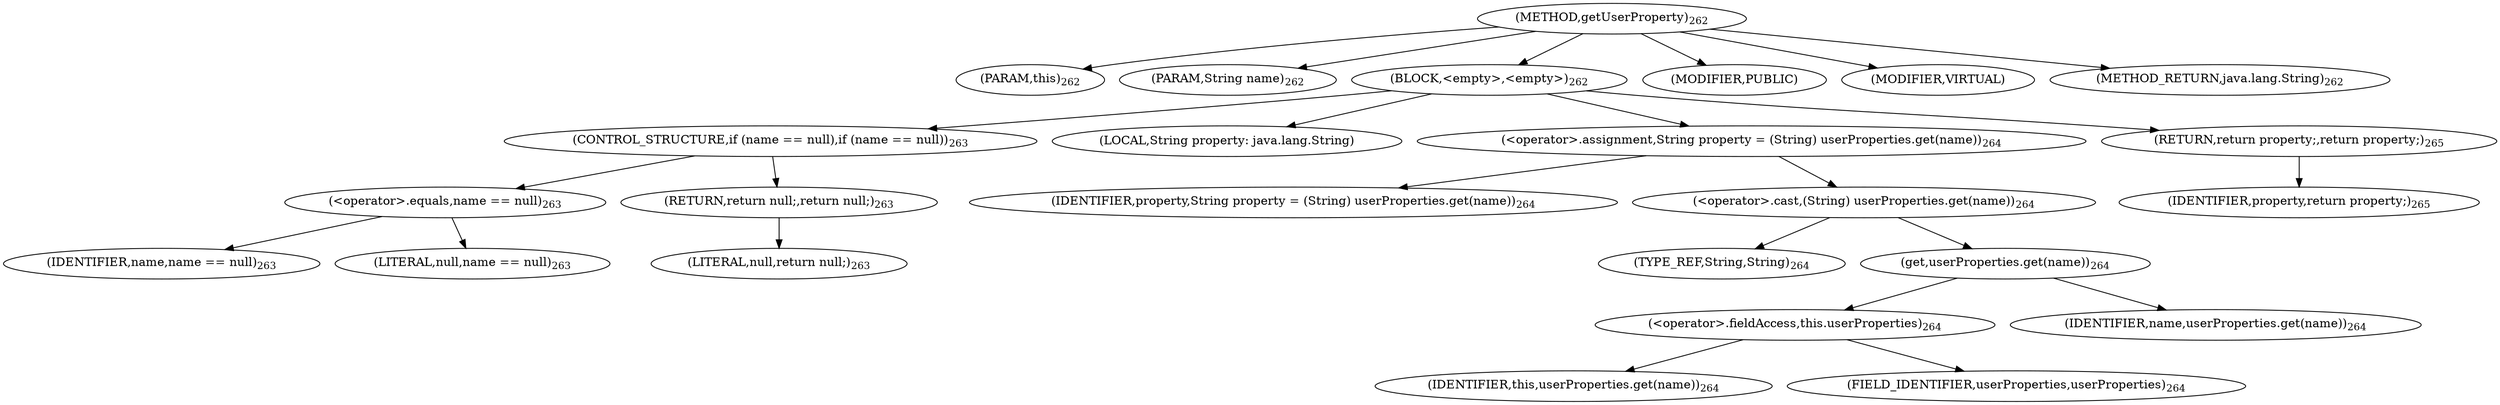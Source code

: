 digraph "getUserProperty" {  
"768" [label = <(METHOD,getUserProperty)<SUB>262</SUB>> ]
"769" [label = <(PARAM,this)<SUB>262</SUB>> ]
"770" [label = <(PARAM,String name)<SUB>262</SUB>> ]
"771" [label = <(BLOCK,&lt;empty&gt;,&lt;empty&gt;)<SUB>262</SUB>> ]
"772" [label = <(CONTROL_STRUCTURE,if (name == null),if (name == null))<SUB>263</SUB>> ]
"773" [label = <(&lt;operator&gt;.equals,name == null)<SUB>263</SUB>> ]
"774" [label = <(IDENTIFIER,name,name == null)<SUB>263</SUB>> ]
"775" [label = <(LITERAL,null,name == null)<SUB>263</SUB>> ]
"776" [label = <(RETURN,return null;,return null;)<SUB>263</SUB>> ]
"777" [label = <(LITERAL,null,return null;)<SUB>263</SUB>> ]
"778" [label = <(LOCAL,String property: java.lang.String)> ]
"779" [label = <(&lt;operator&gt;.assignment,String property = (String) userProperties.get(name))<SUB>264</SUB>> ]
"780" [label = <(IDENTIFIER,property,String property = (String) userProperties.get(name))<SUB>264</SUB>> ]
"781" [label = <(&lt;operator&gt;.cast,(String) userProperties.get(name))<SUB>264</SUB>> ]
"782" [label = <(TYPE_REF,String,String)<SUB>264</SUB>> ]
"783" [label = <(get,userProperties.get(name))<SUB>264</SUB>> ]
"784" [label = <(&lt;operator&gt;.fieldAccess,this.userProperties)<SUB>264</SUB>> ]
"785" [label = <(IDENTIFIER,this,userProperties.get(name))<SUB>264</SUB>> ]
"786" [label = <(FIELD_IDENTIFIER,userProperties,userProperties)<SUB>264</SUB>> ]
"787" [label = <(IDENTIFIER,name,userProperties.get(name))<SUB>264</SUB>> ]
"788" [label = <(RETURN,return property;,return property;)<SUB>265</SUB>> ]
"789" [label = <(IDENTIFIER,property,return property;)<SUB>265</SUB>> ]
"790" [label = <(MODIFIER,PUBLIC)> ]
"791" [label = <(MODIFIER,VIRTUAL)> ]
"792" [label = <(METHOD_RETURN,java.lang.String)<SUB>262</SUB>> ]
  "768" -> "769" 
  "768" -> "770" 
  "768" -> "771" 
  "768" -> "790" 
  "768" -> "791" 
  "768" -> "792" 
  "771" -> "772" 
  "771" -> "778" 
  "771" -> "779" 
  "771" -> "788" 
  "772" -> "773" 
  "772" -> "776" 
  "773" -> "774" 
  "773" -> "775" 
  "776" -> "777" 
  "779" -> "780" 
  "779" -> "781" 
  "781" -> "782" 
  "781" -> "783" 
  "783" -> "784" 
  "783" -> "787" 
  "784" -> "785" 
  "784" -> "786" 
  "788" -> "789" 
}
